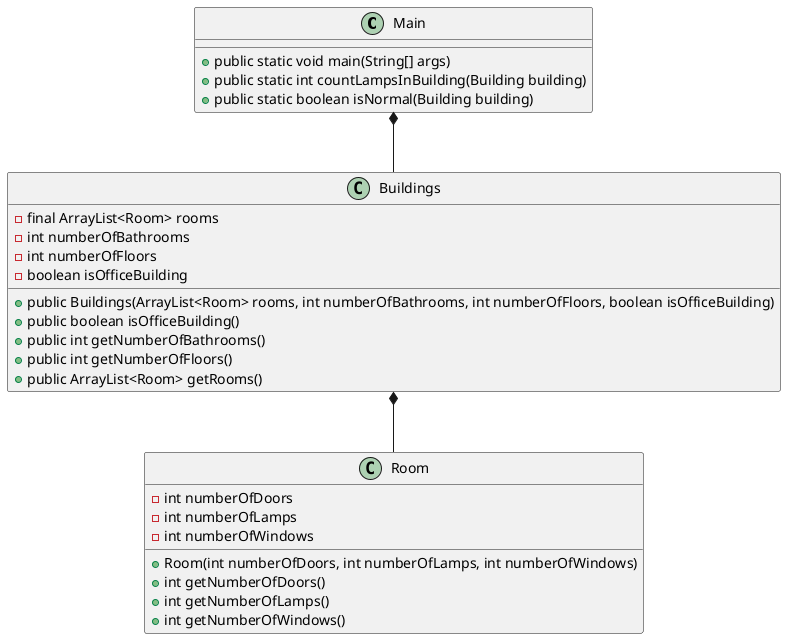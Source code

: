 @startuml

class Main {
    + public static void main(String[] args)
    + public static int countLampsInBuilding(Building building)
    + public static boolean isNormal(Building building)
}

class Buildings {
    - final ArrayList<Room> rooms
    - int numberOfBathrooms
    - int numberOfFloors
    - boolean isOfficeBuilding

    + public Buildings(ArrayList<Room> rooms, int numberOfBathrooms, int numberOfFloors, boolean isOfficeBuilding)
    + public boolean isOfficeBuilding()
    + public int getNumberOfBathrooms()
    + public int getNumberOfFloors()
    + public ArrayList<Room> getRooms()
}

class Room {
    - int numberOfDoors
    - int numberOfLamps
    - int numberOfWindows

    + Room(int numberOfDoors, int numberOfLamps, int numberOfWindows)
    + int getNumberOfDoors()
    + int getNumberOfLamps()
    + int getNumberOfWindows()
}

Main *-- Buildings
Buildings *-- Room

@enduml